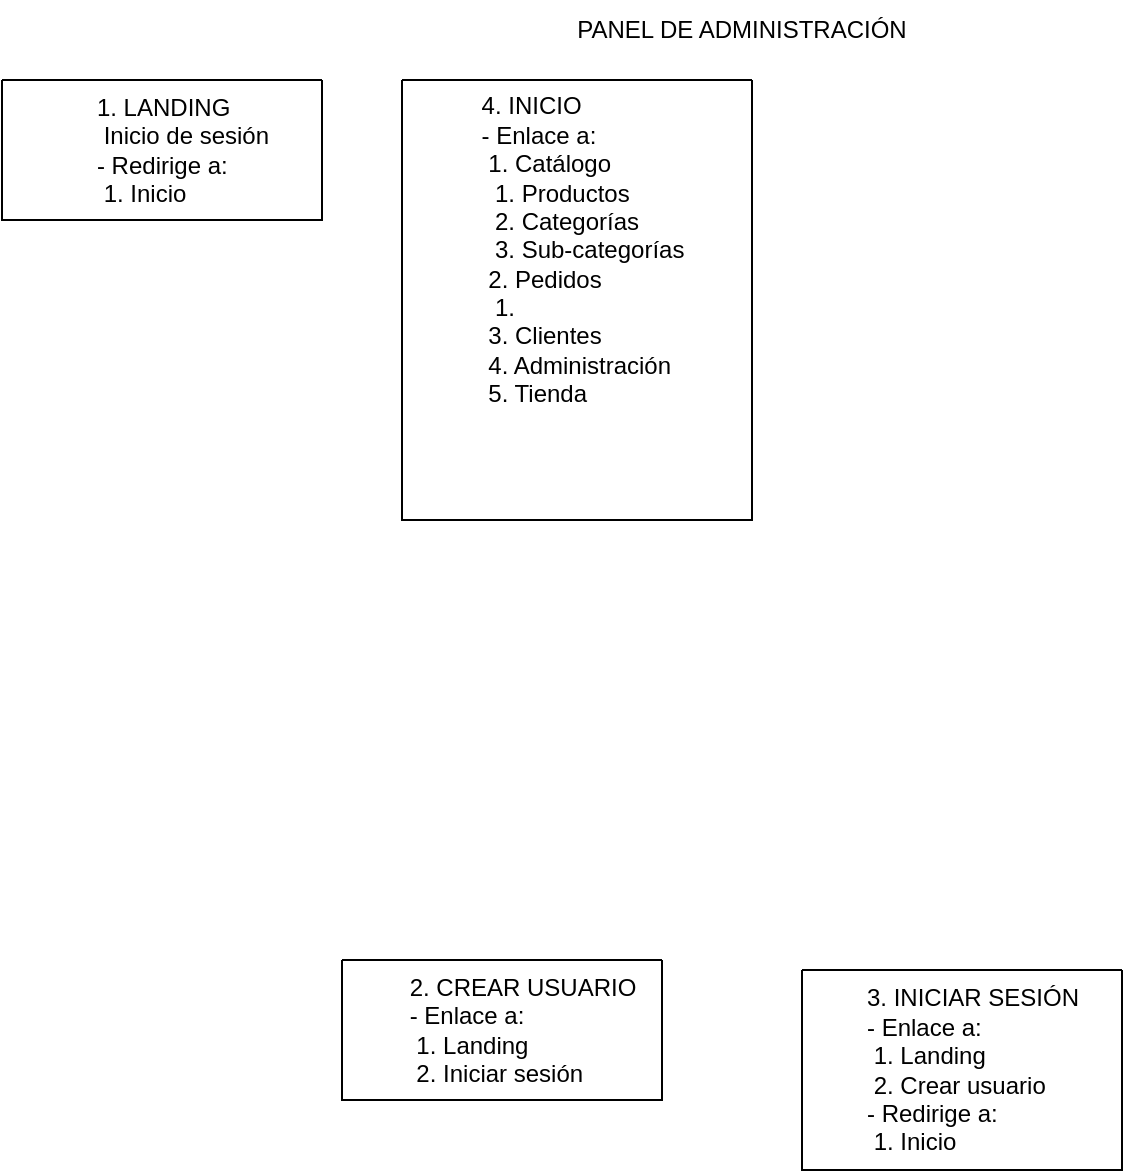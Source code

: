 <mxfile version="21.1.2" type="github" pages="3">
  <diagram name="Panel Admin" id="t2L8CnPRh0gNnqxvmzIr">
    <mxGraphModel dx="954" dy="506" grid="1" gridSize="10" guides="1" tooltips="1" connect="1" arrows="1" fold="1" page="1" pageScale="1" pageWidth="827" pageHeight="1169" math="0" shadow="0">
      <root>
        <mxCell id="0" />
        <mxCell id="1" parent="0" />
        <mxCell id="ITDIMvpMLQvTC-38gatk-1" value="" style="swimlane;startSize=0;" vertex="1" parent="1">
          <mxGeometry x="40" y="40" width="160" height="70" as="geometry">
            <mxRectangle x="50" y="30" width="50" height="40" as="alternateBounds" />
          </mxGeometry>
        </mxCell>
        <mxCell id="ITDIMvpMLQvTC-38gatk-2" value="&lt;div style=&quot;text-align: left;&quot;&gt;&lt;span style=&quot;background-color: initial;&quot;&gt;1. LANDING&lt;/span&gt;&lt;/div&gt;&lt;div style=&quot;text-align: left;&quot;&gt;&lt;span style=&quot;background-color: initial;&quot;&gt;&lt;span style=&quot;white-space: pre;&quot;&gt;	&lt;/span&gt;Inicio de sesión&lt;br&gt;&lt;/span&gt;&lt;/div&gt;&lt;div style=&quot;text-align: left;&quot;&gt;&lt;span style=&quot;background-color: initial;&quot;&gt;- Redirige a:&lt;/span&gt;&lt;/div&gt;&lt;span style=&quot;white-space: pre;&quot;&gt;&lt;div style=&quot;text-align: left;&quot;&gt;&lt;span style=&quot;background-color: initial; white-space: nowrap;&quot;&gt;&lt;span style=&quot;white-space: pre;&quot;&gt;	&lt;/span&gt;1.&amp;nbsp;&lt;/span&gt;&lt;span style=&quot;background-color: initial; white-space: nowrap;&quot;&gt;Inicio&lt;/span&gt;&lt;/div&gt;&lt;/span&gt;" style="text;html=1;align=center;verticalAlign=middle;resizable=0;points=[];autosize=1;strokeColor=none;fillColor=none;" vertex="1" parent="ITDIMvpMLQvTC-38gatk-1">
          <mxGeometry x="25" width="130" height="70" as="geometry" />
        </mxCell>
        <mxCell id="ITDIMvpMLQvTC-38gatk-3" value="PANEL DE ADMINISTRACIÓN" style="text;html=1;strokeColor=none;fillColor=none;align=center;verticalAlign=middle;whiteSpace=wrap;rounded=0;" vertex="1" parent="1">
          <mxGeometry x="300" width="220" height="30" as="geometry" />
        </mxCell>
        <mxCell id="ITDIMvpMLQvTC-38gatk-7" value="" style="swimlane;startSize=0;" vertex="1" parent="1">
          <mxGeometry x="210" y="480" width="160" height="70" as="geometry">
            <mxRectangle x="50" y="30" width="50" height="40" as="alternateBounds" />
          </mxGeometry>
        </mxCell>
        <mxCell id="ITDIMvpMLQvTC-38gatk-8" value="&lt;div style=&quot;text-align: left;&quot;&gt;&lt;span style=&quot;background-color: initial;&quot;&gt;2. CREAR USUARIO&lt;/span&gt;&lt;/div&gt;&lt;div style=&quot;text-align: left;&quot;&gt;&lt;span style=&quot;background-color: initial;&quot;&gt;- Enlace a:&lt;/span&gt;&lt;/div&gt;&lt;span style=&quot;white-space: pre;&quot;&gt;&lt;div style=&quot;text-align: left;&quot;&gt;&lt;span style=&quot;background-color: initial; white-space: nowrap;&quot;&gt;&lt;span style=&quot;white-space: pre;&quot;&gt;	&lt;/span&gt;1. Landing&lt;/span&gt;&lt;/div&gt;&lt;/span&gt;&lt;span style=&quot;white-space: pre;&quot;&gt;&lt;div style=&quot;text-align: left;&quot;&gt;&lt;span style=&quot;background-color: initial;&quot;&gt;	&lt;/span&gt;&lt;span style=&quot;background-color: initial; white-space: nowrap;&quot;&gt;2. Iniciar sesión&lt;/span&gt;&lt;/div&gt;&lt;/span&gt;" style="text;html=1;align=center;verticalAlign=middle;resizable=0;points=[];autosize=1;strokeColor=none;fillColor=none;" vertex="1" parent="ITDIMvpMLQvTC-38gatk-7">
          <mxGeometry x="20" width="140" height="70" as="geometry" />
        </mxCell>
        <mxCell id="ITDIMvpMLQvTC-38gatk-9" value="" style="swimlane;startSize=0;" vertex="1" parent="1">
          <mxGeometry x="440" y="485" width="160" height="100" as="geometry">
            <mxRectangle x="50" y="30" width="50" height="40" as="alternateBounds" />
          </mxGeometry>
        </mxCell>
        <mxCell id="ITDIMvpMLQvTC-38gatk-10" value="&lt;div style=&quot;text-align: left;&quot;&gt;&lt;span style=&quot;background-color: initial;&quot;&gt;3. INICIAR SESIÓN&lt;/span&gt;&lt;/div&gt;&lt;div style=&quot;text-align: left;&quot;&gt;&lt;span style=&quot;background-color: initial;&quot;&gt;- Enlace a:&lt;/span&gt;&lt;/div&gt;&lt;span style=&quot;white-space: pre;&quot;&gt;&lt;div style=&quot;text-align: left;&quot;&gt;&lt;span style=&quot;background-color: initial; white-space: nowrap;&quot;&gt;&lt;span style=&quot;white-space: pre;&quot;&gt;	&lt;/span&gt;1. Landing&lt;/span&gt;&lt;/div&gt;&lt;/span&gt;&lt;span style=&quot;white-space: pre;&quot;&gt;&lt;div style=&quot;text-align: left;&quot;&gt;&lt;span style=&quot;background-color: initial;&quot;&gt;	&lt;/span&gt;&lt;span style=&quot;background-color: initial; white-space: nowrap;&quot;&gt;2. Crear usuario&lt;/span&gt;&lt;/div&gt;&lt;div style=&quot;text-align: left;&quot;&gt;&lt;span style=&quot;background-color: initial; white-space: nowrap;&quot;&gt;- Redirige a:&lt;/span&gt;&lt;/div&gt;&lt;div style=&quot;text-align: left;&quot;&gt;&lt;span style=&quot;background-color: initial; white-space: nowrap;&quot;&gt;&lt;span style=&quot;white-space: pre;&quot;&gt;	&lt;/span&gt;1. Inicio&lt;br&gt;&lt;/span&gt;&lt;/div&gt;&lt;/span&gt;" style="text;html=1;align=center;verticalAlign=middle;resizable=0;points=[];autosize=1;strokeColor=none;fillColor=none;" vertex="1" parent="ITDIMvpMLQvTC-38gatk-9">
          <mxGeometry x="15" width="140" height="100" as="geometry" />
        </mxCell>
        <mxCell id="ITDIMvpMLQvTC-38gatk-11" value="" style="swimlane;startSize=0;" vertex="1" parent="1">
          <mxGeometry x="240" y="40" width="175" height="220" as="geometry">
            <mxRectangle x="50" y="30" width="50" height="40" as="alternateBounds" />
          </mxGeometry>
        </mxCell>
        <mxCell id="ITDIMvpMLQvTC-38gatk-12" value="&lt;div style=&quot;text-align: left;&quot;&gt;&lt;span style=&quot;background-color: initial;&quot;&gt;4. INICIO&lt;/span&gt;&lt;/div&gt;&lt;div style=&quot;text-align: left;&quot;&gt;&lt;span style=&quot;background-color: initial;&quot;&gt;- Enlace a:&lt;/span&gt;&lt;/div&gt;&lt;span style=&quot;white-space: pre;&quot;&gt;&lt;div style=&quot;text-align: left;&quot;&gt;&lt;span style=&quot;background-color: initial; white-space: nowrap;&quot;&gt;&lt;span style=&quot;white-space: pre;&quot;&gt;	&lt;/span&gt;1. Catálogo&lt;/span&gt;&lt;/div&gt;&lt;div style=&quot;text-align: left;&quot;&gt;&lt;span style=&quot;background-color: initial; white-space: nowrap;&quot;&gt;&lt;span style=&quot;white-space: pre;&quot;&gt;	&lt;/span&gt;&lt;span style=&quot;white-space: pre;&quot;&gt;	&lt;/span&gt;1. Productos&lt;br&gt;&lt;/span&gt;&lt;/div&gt;&lt;div style=&quot;text-align: left;&quot;&gt;&lt;span style=&quot;background-color: initial; white-space: nowrap;&quot;&gt;&lt;span style=&quot;white-space: pre;&quot;&gt;	&lt;/span&gt;&lt;span style=&quot;white-space: pre;&quot;&gt;	&lt;/span&gt;2. Categorías&lt;br&gt;&lt;/span&gt;&lt;/div&gt;&lt;div style=&quot;text-align: left;&quot;&gt;&lt;span style=&quot;background-color: initial; white-space: nowrap;&quot;&gt;&lt;span style=&quot;white-space: pre;&quot;&gt;	&lt;/span&gt;&lt;span style=&quot;white-space: pre;&quot;&gt;	&lt;/span&gt;3. Sub-categorías&lt;br&gt;&lt;/span&gt;&lt;/div&gt;&lt;/span&gt;&lt;span style=&quot;white-space: pre;&quot;&gt;&lt;div style=&quot;text-align: left;&quot;&gt;&lt;span style=&quot;background-color: initial;&quot;&gt;	&lt;/span&gt;&lt;span style=&quot;background-color: initial; white-space: nowrap;&quot;&gt;2. Pedidos&lt;/span&gt;&lt;/div&gt;&lt;div style=&quot;text-align: left;&quot;&gt;&lt;span style=&quot;background-color: initial; white-space: nowrap;&quot;&gt;&lt;span style=&quot;white-space: pre;&quot;&gt;	&lt;/span&gt;&lt;span style=&quot;white-space: pre;&quot;&gt;	&lt;/span&gt;1.&amp;nbsp;&lt;br&gt;&lt;/span&gt;&lt;/div&gt;&lt;div style=&quot;text-align: left;&quot;&gt;&lt;span style=&quot;background-color: initial; white-space: nowrap;&quot;&gt;&lt;span style=&quot;white-space: pre;&quot;&gt;	&lt;/span&gt;3. Clientes&lt;br&gt;&lt;/span&gt;&lt;/div&gt;&lt;div style=&quot;text-align: left;&quot;&gt;&lt;span style=&quot;background-color: initial; white-space: nowrap;&quot;&gt;&lt;span style=&quot;white-space: pre;&quot;&gt;	&lt;/span&gt;4. Administración&lt;br&gt;&lt;/span&gt;&lt;/div&gt;&lt;div style=&quot;text-align: left;&quot;&gt;&lt;span style=&quot;background-color: initial; white-space: nowrap;&quot;&gt;&lt;span style=&quot;white-space: pre;&quot;&gt;	&lt;/span&gt;5. Tienda&lt;br&gt;&lt;/span&gt;&lt;/div&gt;&lt;/span&gt;" style="text;html=1;align=center;verticalAlign=middle;resizable=0;points=[];autosize=1;strokeColor=none;fillColor=none;" vertex="1" parent="ITDIMvpMLQvTC-38gatk-11">
          <mxGeometry x="5" width="170" height="170" as="geometry" />
        </mxCell>
      </root>
    </mxGraphModel>
  </diagram>
  <diagram name="Panel Public" id="j-DKwAZjcdc9mPEl28VL">
    <mxGraphModel dx="954" dy="506" grid="1" gridSize="10" guides="1" tooltips="1" connect="1" arrows="1" fold="1" page="1" pageScale="1" pageWidth="827" pageHeight="1169" math="0" shadow="0">
      <root>
        <mxCell id="lSic8AMAtjgRfmrxiG5Y-0" />
        <mxCell id="lSic8AMAtjgRfmrxiG5Y-1" parent="lSic8AMAtjgRfmrxiG5Y-0" />
        <mxCell id="lSic8AMAtjgRfmrxiG5Y-2" value="" style="swimlane;startSize=0;" vertex="1" parent="lSic8AMAtjgRfmrxiG5Y-1">
          <mxGeometry x="40" y="40" width="160" height="70" as="geometry">
            <mxRectangle x="50" y="30" width="50" height="40" as="alternateBounds" />
          </mxGeometry>
        </mxCell>
        <mxCell id="lSic8AMAtjgRfmrxiG5Y-3" value="&lt;div style=&quot;text-align: left;&quot;&gt;&lt;span style=&quot;background-color: initial;&quot;&gt;1. LANDING&lt;/span&gt;&lt;/div&gt;&lt;div style=&quot;text-align: left;&quot;&gt;&lt;span style=&quot;background-color: initial;&quot;&gt;- Enlace a:&lt;/span&gt;&lt;/div&gt;&lt;span style=&quot;white-space: pre;&quot;&gt;&lt;div style=&quot;text-align: left;&quot;&gt;&lt;span style=&quot;background-color: initial; white-space: nowrap;&quot;&gt;&lt;span style=&quot;white-space: pre;&quot;&gt;	&lt;/span&gt;1. Crear usuario&lt;/span&gt;&lt;/div&gt;&lt;/span&gt;&lt;span style=&quot;white-space: pre;&quot;&gt;&lt;div style=&quot;text-align: left;&quot;&gt;&lt;span style=&quot;background-color: initial;&quot;&gt;	&lt;/span&gt;&lt;span style=&quot;background-color: initial; white-space: nowrap;&quot;&gt;2. Iniciar sesión&lt;/span&gt;&lt;/div&gt;&lt;/span&gt;" style="text;html=1;align=center;verticalAlign=middle;resizable=0;points=[];autosize=1;strokeColor=none;fillColor=none;" vertex="1" parent="lSic8AMAtjgRfmrxiG5Y-2">
          <mxGeometry x="20" width="140" height="70" as="geometry" />
        </mxCell>
        <mxCell id="lSic8AMAtjgRfmrxiG5Y-4" value="PANEL DE ADMINISTRACIÓN" style="text;html=1;strokeColor=none;fillColor=none;align=center;verticalAlign=middle;whiteSpace=wrap;rounded=0;" vertex="1" parent="lSic8AMAtjgRfmrxiG5Y-1">
          <mxGeometry x="300" width="220" height="30" as="geometry" />
        </mxCell>
        <mxCell id="lSic8AMAtjgRfmrxiG5Y-5" style="edgeStyle=orthogonalEdgeStyle;rounded=0;orthogonalLoop=1;jettySize=auto;html=1;entryX=0;entryY=0.25;entryDx=0;entryDy=0;" edge="1" parent="lSic8AMAtjgRfmrxiG5Y-1" source="lSic8AMAtjgRfmrxiG5Y-6" target="lSic8AMAtjgRfmrxiG5Y-8">
          <mxGeometry relative="1" as="geometry" />
        </mxCell>
        <mxCell id="lSic8AMAtjgRfmrxiG5Y-6" value="" style="swimlane;startSize=0;" vertex="1" parent="lSic8AMAtjgRfmrxiG5Y-1">
          <mxGeometry x="240" y="40" width="160" height="70" as="geometry">
            <mxRectangle x="50" y="30" width="50" height="40" as="alternateBounds" />
          </mxGeometry>
        </mxCell>
        <mxCell id="lSic8AMAtjgRfmrxiG5Y-7" value="&lt;div style=&quot;text-align: left;&quot;&gt;&lt;span style=&quot;background-color: initial;&quot;&gt;2. CREAR USUARIO&lt;/span&gt;&lt;/div&gt;&lt;div style=&quot;text-align: left;&quot;&gt;&lt;span style=&quot;background-color: initial;&quot;&gt;- Enlace a:&lt;/span&gt;&lt;/div&gt;&lt;span style=&quot;white-space: pre;&quot;&gt;&lt;div style=&quot;text-align: left;&quot;&gt;&lt;span style=&quot;background-color: initial; white-space: nowrap;&quot;&gt;&lt;span style=&quot;white-space: pre;&quot;&gt;	&lt;/span&gt;1. Landing&lt;/span&gt;&lt;/div&gt;&lt;/span&gt;&lt;span style=&quot;white-space: pre;&quot;&gt;&lt;div style=&quot;text-align: left;&quot;&gt;&lt;span style=&quot;background-color: initial;&quot;&gt;	&lt;/span&gt;&lt;span style=&quot;background-color: initial; white-space: nowrap;&quot;&gt;2. Iniciar sesión&lt;/span&gt;&lt;/div&gt;&lt;/span&gt;" style="text;html=1;align=center;verticalAlign=middle;resizable=0;points=[];autosize=1;strokeColor=none;fillColor=none;" vertex="1" parent="lSic8AMAtjgRfmrxiG5Y-6">
          <mxGeometry x="20" width="140" height="70" as="geometry" />
        </mxCell>
        <mxCell id="lSic8AMAtjgRfmrxiG5Y-8" value="" style="swimlane;startSize=0;" vertex="1" parent="lSic8AMAtjgRfmrxiG5Y-1">
          <mxGeometry x="440" y="40" width="160" height="100" as="geometry">
            <mxRectangle x="50" y="30" width="50" height="40" as="alternateBounds" />
          </mxGeometry>
        </mxCell>
        <mxCell id="lSic8AMAtjgRfmrxiG5Y-9" value="&lt;div style=&quot;text-align: left;&quot;&gt;&lt;span style=&quot;background-color: initial;&quot;&gt;3. INICIAR SESIÓN&lt;/span&gt;&lt;/div&gt;&lt;div style=&quot;text-align: left;&quot;&gt;&lt;span style=&quot;background-color: initial;&quot;&gt;- Enlace a:&lt;/span&gt;&lt;/div&gt;&lt;span style=&quot;white-space: pre;&quot;&gt;&lt;div style=&quot;text-align: left;&quot;&gt;&lt;span style=&quot;background-color: initial; white-space: nowrap;&quot;&gt;&lt;span style=&quot;white-space: pre;&quot;&gt;	&lt;/span&gt;1. Landing&lt;/span&gt;&lt;/div&gt;&lt;/span&gt;&lt;span style=&quot;white-space: pre;&quot;&gt;&lt;div style=&quot;text-align: left;&quot;&gt;&lt;span style=&quot;background-color: initial;&quot;&gt;	&lt;/span&gt;&lt;span style=&quot;background-color: initial; white-space: nowrap;&quot;&gt;2. Crear usuario&lt;/span&gt;&lt;/div&gt;&lt;div style=&quot;text-align: left;&quot;&gt;&lt;span style=&quot;background-color: initial; white-space: nowrap;&quot;&gt;- Redirige a:&lt;/span&gt;&lt;/div&gt;&lt;div style=&quot;text-align: left;&quot;&gt;&lt;span style=&quot;background-color: initial; white-space: nowrap;&quot;&gt;&lt;span style=&quot;white-space: pre;&quot;&gt;	&lt;/span&gt;1. Inicio&lt;br&gt;&lt;/span&gt;&lt;/div&gt;&lt;/span&gt;" style="text;html=1;align=center;verticalAlign=middle;resizable=0;points=[];autosize=1;strokeColor=none;fillColor=none;" vertex="1" parent="lSic8AMAtjgRfmrxiG5Y-8">
          <mxGeometry x="15" width="140" height="100" as="geometry" />
        </mxCell>
        <mxCell id="lSic8AMAtjgRfmrxiG5Y-10" value="" style="swimlane;startSize=0;" vertex="1" parent="lSic8AMAtjgRfmrxiG5Y-1">
          <mxGeometry x="640" y="40" width="170" height="100" as="geometry">
            <mxRectangle x="50" y="30" width="50" height="40" as="alternateBounds" />
          </mxGeometry>
        </mxCell>
        <mxCell id="lSic8AMAtjgRfmrxiG5Y-11" value="&lt;div style=&quot;text-align: left;&quot;&gt;&lt;span style=&quot;background-color: initial;&quot;&gt;4. INICIO&lt;/span&gt;&lt;/div&gt;&lt;div style=&quot;text-align: left;&quot;&gt;&lt;span style=&quot;background-color: initial;&quot;&gt;- Enlace a:&lt;/span&gt;&lt;/div&gt;&lt;span style=&quot;white-space: pre;&quot;&gt;&lt;div style=&quot;text-align: left;&quot;&gt;&lt;span style=&quot;background-color: initial; white-space: nowrap;&quot;&gt;&lt;span style=&quot;white-space: pre;&quot;&gt;	&lt;/span&gt;1. Catálogo&lt;/span&gt;&lt;/div&gt;&lt;/span&gt;&lt;span style=&quot;white-space: pre;&quot;&gt;&lt;div style=&quot;text-align: left;&quot;&gt;&lt;span style=&quot;background-color: initial;&quot;&gt;	&lt;/span&gt;&lt;span style=&quot;background-color: initial; white-space: nowrap;&quot;&gt;2. Pedidos&lt;/span&gt;&lt;/div&gt;&lt;div style=&quot;text-align: left;&quot;&gt;&lt;span style=&quot;background-color: initial; white-space: nowrap;&quot;&gt;&lt;span style=&quot;white-space: pre;&quot;&gt;	&lt;/span&gt;3. Clientes&lt;br&gt;&lt;/span&gt;&lt;/div&gt;&lt;div style=&quot;text-align: left;&quot;&gt;&lt;span style=&quot;background-color: initial; white-space: nowrap;&quot;&gt;&lt;span style=&quot;white-space: pre;&quot;&gt;	&lt;/span&gt;4. Administración&lt;br&gt;&lt;/span&gt;&lt;/div&gt;&lt;/span&gt;" style="text;html=1;align=center;verticalAlign=middle;resizable=0;points=[];autosize=1;strokeColor=none;fillColor=none;" vertex="1" parent="lSic8AMAtjgRfmrxiG5Y-10">
          <mxGeometry x="20" width="140" height="100" as="geometry" />
        </mxCell>
        <mxCell id="lSic8AMAtjgRfmrxiG5Y-12" value="" style="edgeStyle=orthogonalEdgeStyle;rounded=0;orthogonalLoop=1;jettySize=auto;html=1;entryX=0;entryY=0.5;entryDx=0;entryDy=0;" edge="1" parent="lSic8AMAtjgRfmrxiG5Y-1" source="lSic8AMAtjgRfmrxiG5Y-3" target="lSic8AMAtjgRfmrxiG5Y-6">
          <mxGeometry relative="1" as="geometry" />
        </mxCell>
        <mxCell id="lSic8AMAtjgRfmrxiG5Y-13" style="edgeStyle=orthogonalEdgeStyle;rounded=0;orthogonalLoop=1;jettySize=auto;html=1;entryX=0;entryY=0.5;entryDx=0;entryDy=0;" edge="1" parent="lSic8AMAtjgRfmrxiG5Y-1" source="lSic8AMAtjgRfmrxiG5Y-9" target="lSic8AMAtjgRfmrxiG5Y-10">
          <mxGeometry relative="1" as="geometry" />
        </mxCell>
      </root>
    </mxGraphModel>
  </diagram>
  <diagram id="Cbl-jFE2EaoV3K8Ut9zO" name="Usuario Admin">
    <mxGraphModel dx="954" dy="506" grid="1" gridSize="10" guides="1" tooltips="1" connect="1" arrows="1" fold="1" page="1" pageScale="1" pageWidth="827" pageHeight="1169" math="0" shadow="0">
      <root>
        <mxCell id="0" />
        <mxCell id="1" parent="0" />
        <mxCell id="vEhi0UHEAIM1jvqZb0fk-3" value="" style="edgeStyle=orthogonalEdgeStyle;rounded=0;orthogonalLoop=1;jettySize=auto;html=1;" edge="1" parent="1" source="vEhi0UHEAIM1jvqZb0fk-1" target="vEhi0UHEAIM1jvqZb0fk-2">
          <mxGeometry relative="1" as="geometry" />
        </mxCell>
        <mxCell id="vEhi0UHEAIM1jvqZb0fk-5" value="" style="edgeStyle=orthogonalEdgeStyle;rounded=0;orthogonalLoop=1;jettySize=auto;html=1;" edge="1" parent="1" source="vEhi0UHEAIM1jvqZb0fk-1" target="vEhi0UHEAIM1jvqZb0fk-4">
          <mxGeometry relative="1" as="geometry" />
        </mxCell>
        <mxCell id="vEhi0UHEAIM1jvqZb0fk-1" value="PANEL USUARIO ADMIN&lt;br&gt;1. Datos personales&lt;br&gt;2. Seguridad" style="rounded=1;whiteSpace=wrap;html=1;align=left;" vertex="1" parent="1">
          <mxGeometry x="120" y="140" width="150" height="60" as="geometry" />
        </mxCell>
        <mxCell id="vEhi0UHEAIM1jvqZb0fk-2" value="DATOS PERSONALES&lt;br&gt;1. Cambiar datos&lt;br&gt;2. Subir foto" style="whiteSpace=wrap;html=1;align=left;rounded=1;" vertex="1" parent="1">
          <mxGeometry x="350" y="140" width="140" height="60" as="geometry" />
        </mxCell>
        <mxCell id="vEhi0UHEAIM1jvqZb0fk-4" value="SEGURIDAD&lt;br&gt;1. Cambiar clave&lt;br&gt;2. Cambiar correo" style="whiteSpace=wrap;html=1;align=left;rounded=1;" vertex="1" parent="1">
          <mxGeometry x="135" y="280" width="120" height="60" as="geometry" />
        </mxCell>
      </root>
    </mxGraphModel>
  </diagram>
</mxfile>
